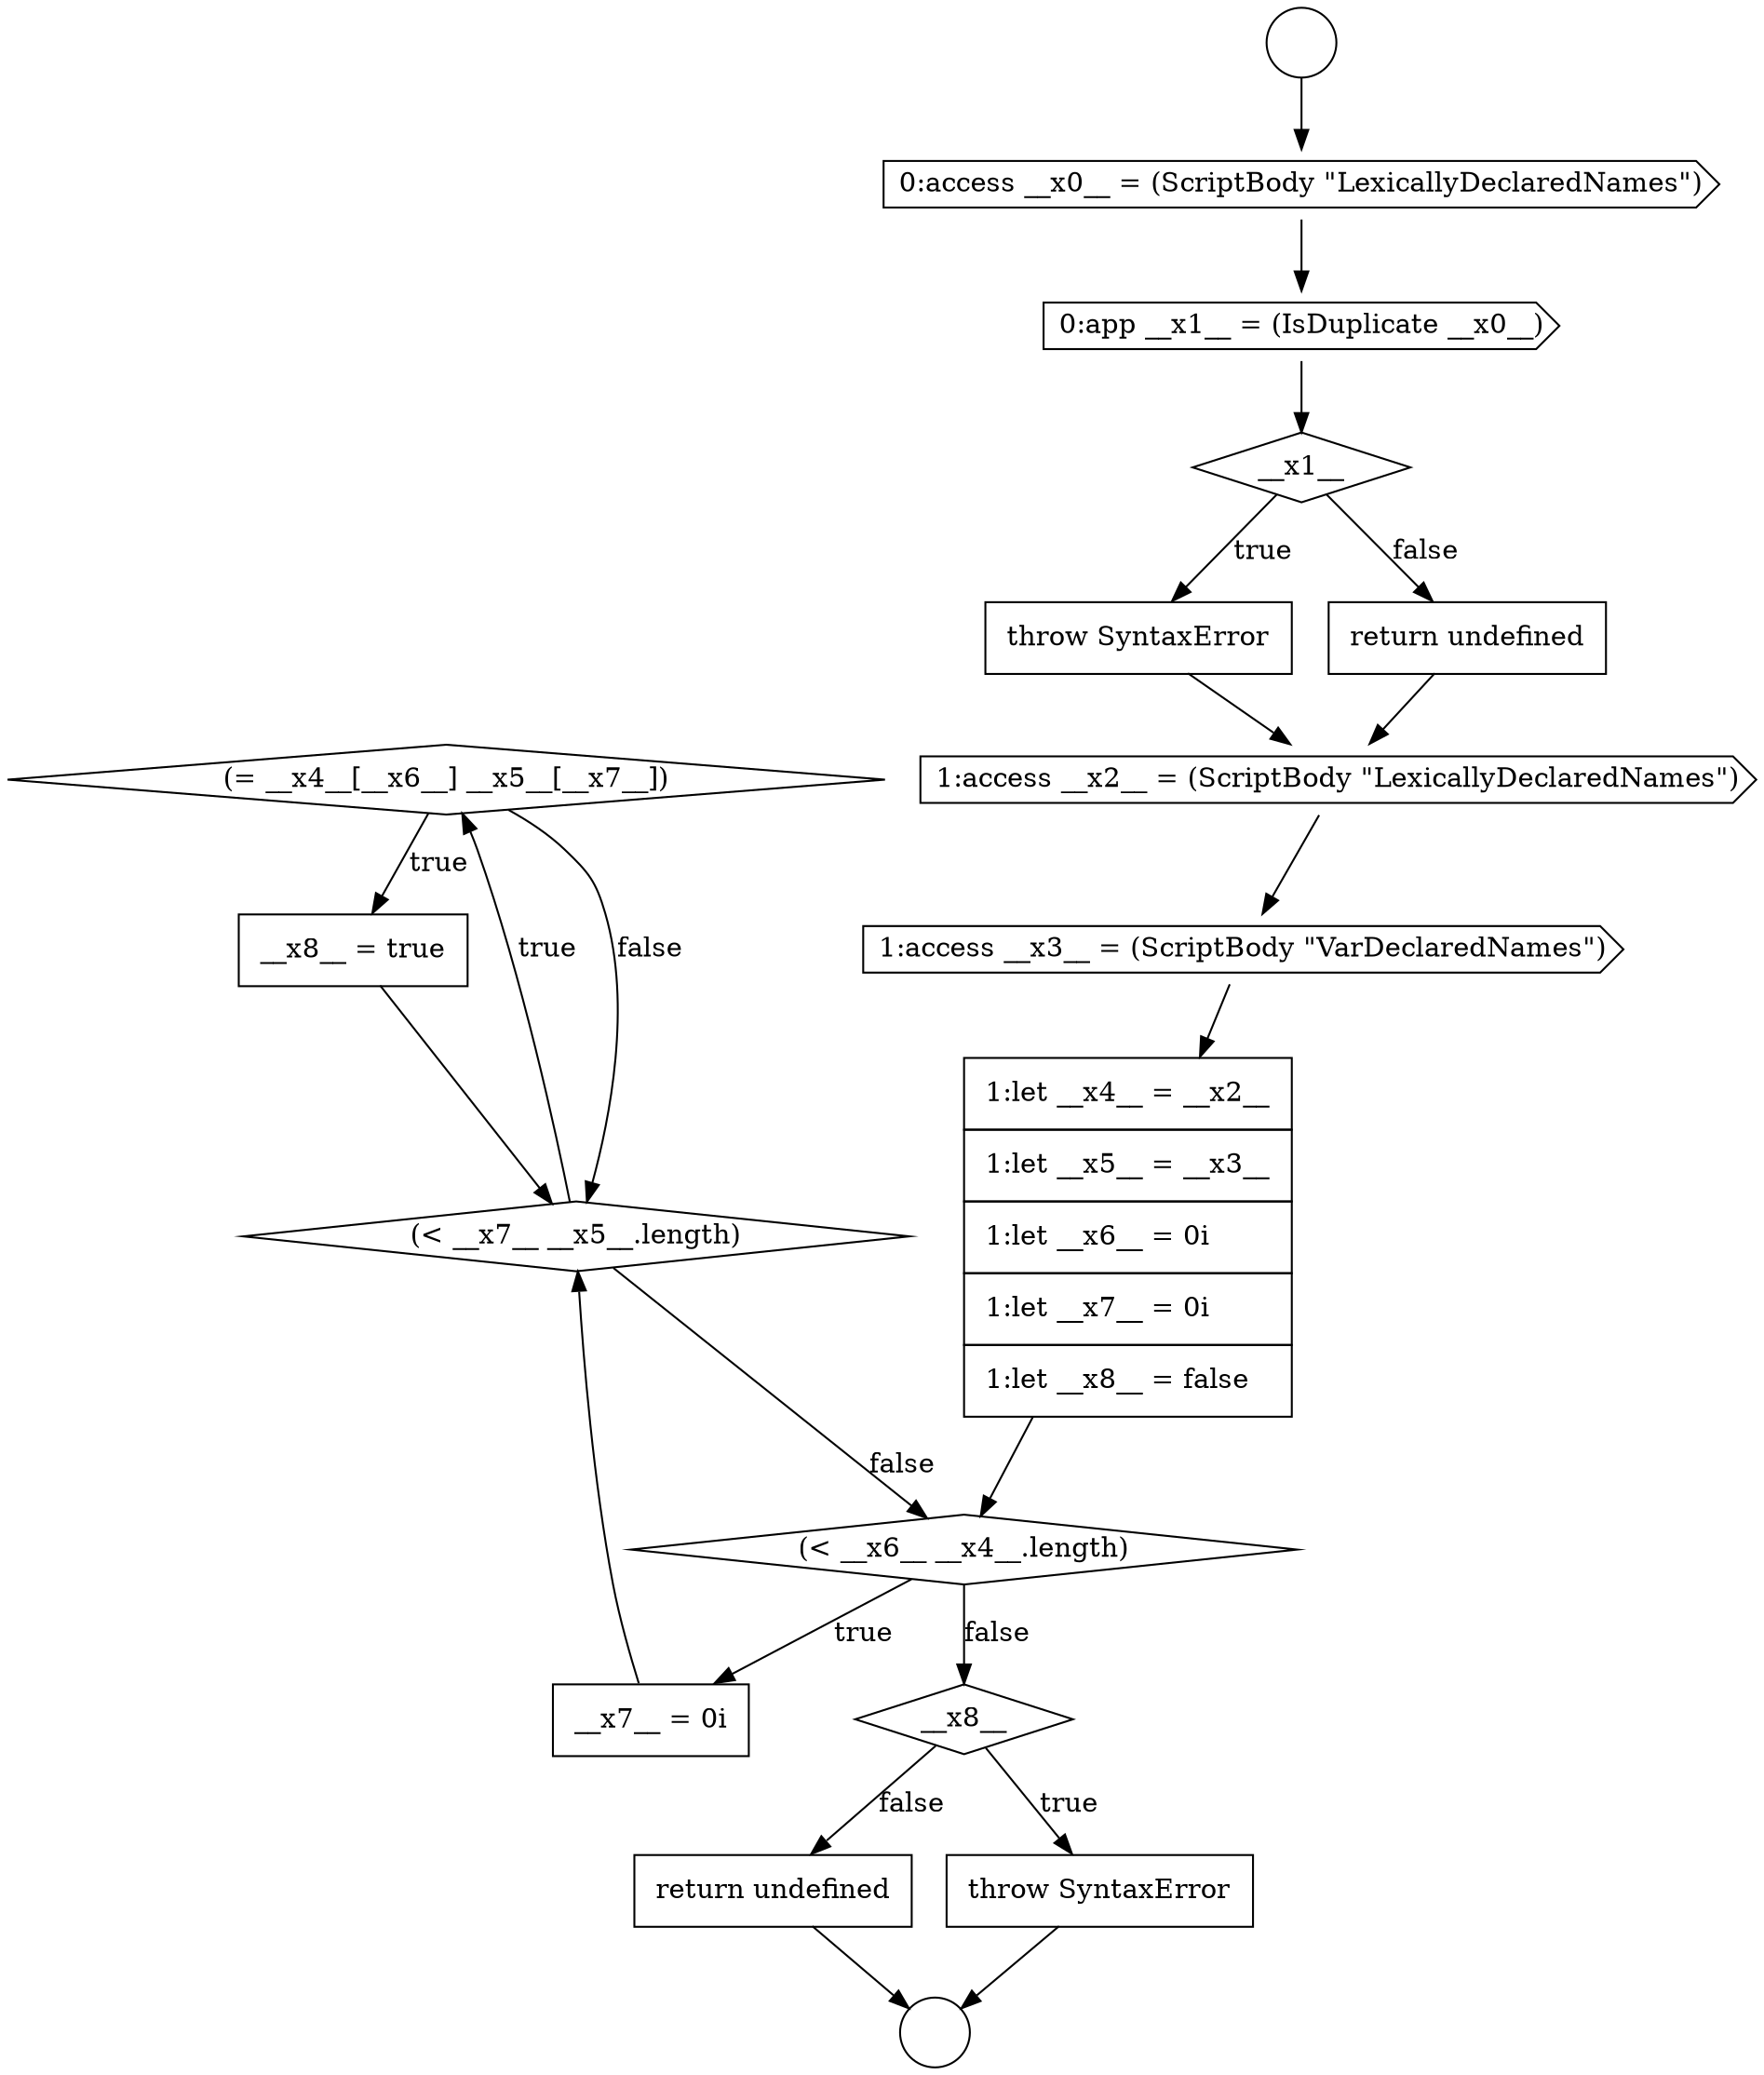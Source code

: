 digraph {
  node19936 [shape=diamond, label=<<font color="black">(= __x4__[__x6__] __x5__[__x7__])</font>> color="black" fillcolor="white" style=filled]
  node19932 [shape=none, margin=0, label=<<font color="black">
    <table border="0" cellborder="1" cellspacing="0" cellpadding="10">
      <tr><td align="left">1:let __x4__ = __x2__</td></tr>
      <tr><td align="left">1:let __x5__ = __x3__</td></tr>
      <tr><td align="left">1:let __x6__ = 0i</td></tr>
      <tr><td align="left">1:let __x7__ = 0i</td></tr>
      <tr><td align="left">1:let __x8__ = false</td></tr>
    </table>
  </font>> color="black" fillcolor="white" style=filled]
  node19924 [shape=circle label=" " color="black" fillcolor="white" style=filled]
  node19935 [shape=diamond, label=<<font color="black">(&lt; __x7__ __x5__.length)</font>> color="black" fillcolor="white" style=filled]
  node19931 [shape=cds, label=<<font color="black">1:access __x3__ = (ScriptBody &quot;VarDeclaredNames&quot;)</font>> color="black" fillcolor="white" style=filled]
  node19928 [shape=none, margin=0, label=<<font color="black">
    <table border="0" cellborder="1" cellspacing="0" cellpadding="10">
      <tr><td align="left">throw SyntaxError</td></tr>
    </table>
  </font>> color="black" fillcolor="white" style=filled]
  node19938 [shape=diamond, label=<<font color="black">__x8__</font>> color="black" fillcolor="white" style=filled]
  node19930 [shape=cds, label=<<font color="black">1:access __x2__ = (ScriptBody &quot;LexicallyDeclaredNames&quot;)</font>> color="black" fillcolor="white" style=filled]
  node19934 [shape=none, margin=0, label=<<font color="black">
    <table border="0" cellborder="1" cellspacing="0" cellpadding="10">
      <tr><td align="left">__x7__ = 0i</td></tr>
    </table>
  </font>> color="black" fillcolor="white" style=filled]
  node19925 [shape=cds, label=<<font color="black">0:access __x0__ = (ScriptBody &quot;LexicallyDeclaredNames&quot;)</font>> color="black" fillcolor="white" style=filled]
  node19933 [shape=diamond, label=<<font color="black">(&lt; __x6__ __x4__.length)</font>> color="black" fillcolor="white" style=filled]
  node19940 [shape=none, margin=0, label=<<font color="black">
    <table border="0" cellborder="1" cellspacing="0" cellpadding="10">
      <tr><td align="left">return undefined</td></tr>
    </table>
  </font>> color="black" fillcolor="white" style=filled]
  node19927 [shape=diamond, label=<<font color="black">__x1__</font>> color="black" fillcolor="white" style=filled]
  node19937 [shape=none, margin=0, label=<<font color="black">
    <table border="0" cellborder="1" cellspacing="0" cellpadding="10">
      <tr><td align="left">__x8__ = true</td></tr>
    </table>
  </font>> color="black" fillcolor="white" style=filled]
  node19929 [shape=none, margin=0, label=<<font color="black">
    <table border="0" cellborder="1" cellspacing="0" cellpadding="10">
      <tr><td align="left">return undefined</td></tr>
    </table>
  </font>> color="black" fillcolor="white" style=filled]
  node19939 [shape=none, margin=0, label=<<font color="black">
    <table border="0" cellborder="1" cellspacing="0" cellpadding="10">
      <tr><td align="left">throw SyntaxError</td></tr>
    </table>
  </font>> color="black" fillcolor="white" style=filled]
  node19923 [shape=circle label=" " color="black" fillcolor="white" style=filled]
  node19926 [shape=cds, label=<<font color="black">0:app __x1__ = (IsDuplicate __x0__)</font>> color="black" fillcolor="white" style=filled]
  node19931 -> node19932 [ color="black"]
  node19936 -> node19937 [label=<<font color="black">true</font>> color="black"]
  node19936 -> node19935 [label=<<font color="black">false</font>> color="black"]
  node19925 -> node19926 [ color="black"]
  node19932 -> node19933 [ color="black"]
  node19935 -> node19936 [label=<<font color="black">true</font>> color="black"]
  node19935 -> node19933 [label=<<font color="black">false</font>> color="black"]
  node19927 -> node19928 [label=<<font color="black">true</font>> color="black"]
  node19927 -> node19929 [label=<<font color="black">false</font>> color="black"]
  node19926 -> node19927 [ color="black"]
  node19923 -> node19925 [ color="black"]
  node19930 -> node19931 [ color="black"]
  node19934 -> node19935 [ color="black"]
  node19933 -> node19934 [label=<<font color="black">true</font>> color="black"]
  node19933 -> node19938 [label=<<font color="black">false</font>> color="black"]
  node19928 -> node19930 [ color="black"]
  node19940 -> node19924 [ color="black"]
  node19939 -> node19924 [ color="black"]
  node19938 -> node19939 [label=<<font color="black">true</font>> color="black"]
  node19938 -> node19940 [label=<<font color="black">false</font>> color="black"]
  node19929 -> node19930 [ color="black"]
  node19937 -> node19935 [ color="black"]
}

